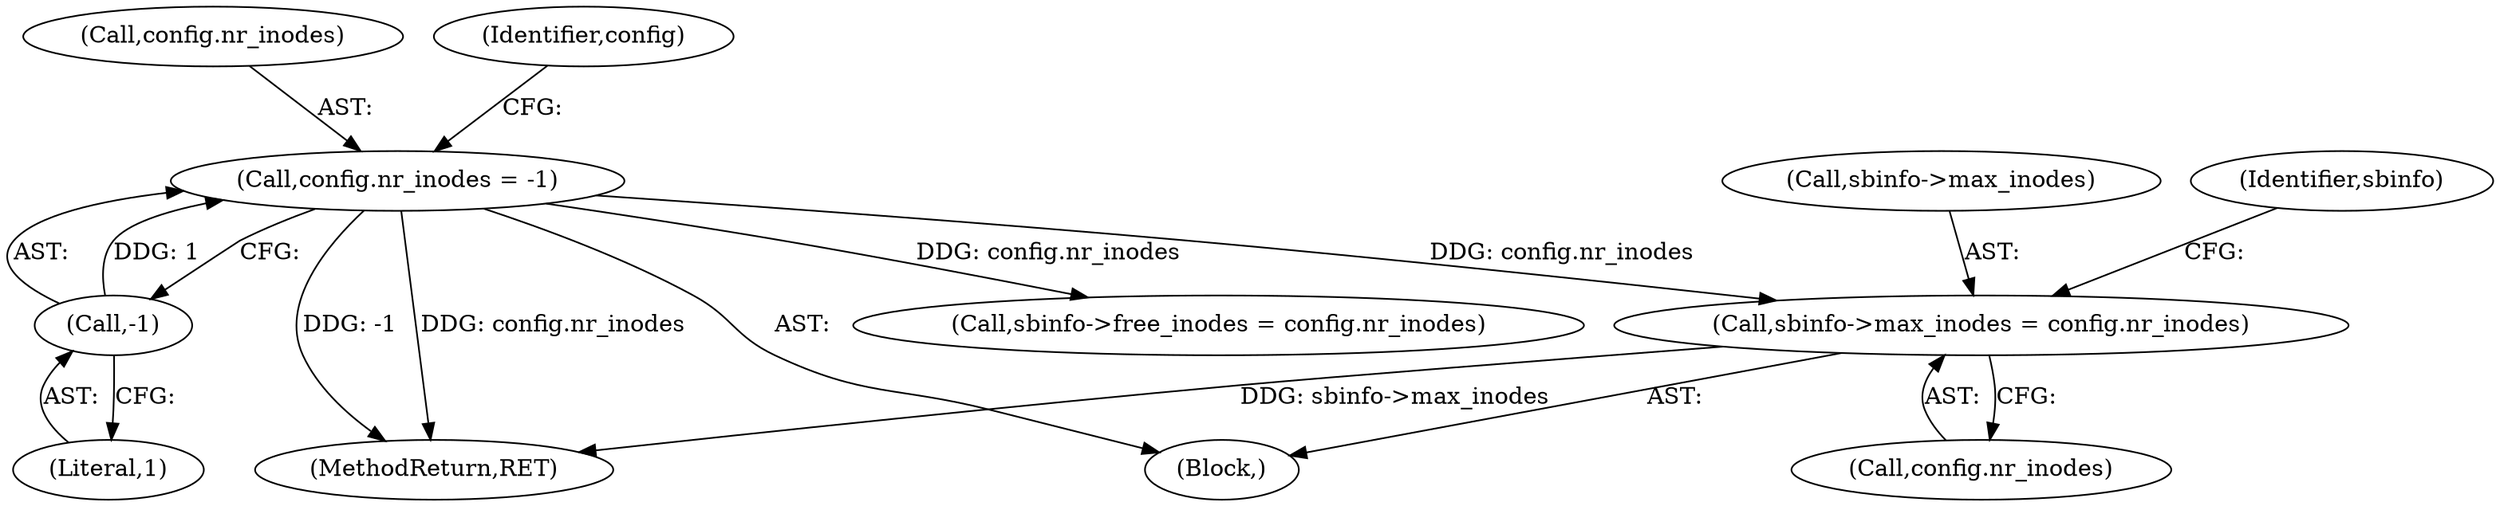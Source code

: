 digraph "0_linux_90481622d75715bfcb68501280a917dbfe516029_1@pointer" {
"1000187" [label="(Call,sbinfo->max_inodes = config.nr_inodes)"];
"1000121" [label="(Call,config.nr_inodes = -1)"];
"1000125" [label="(Call,-1)"];
"1000122" [label="(Call,config.nr_inodes)"];
"1000121" [label="(Call,config.nr_inodes = -1)"];
"1000106" [label="(Block,)"];
"1000194" [label="(Call,sbinfo->free_inodes = config.nr_inodes)"];
"1000125" [label="(Call,-1)"];
"1000307" [label="(MethodReturn,RET)"];
"1000191" [label="(Call,config.nr_inodes)"];
"1000129" [label="(Identifier,config)"];
"1000126" [label="(Literal,1)"];
"1000188" [label="(Call,sbinfo->max_inodes)"];
"1000187" [label="(Call,sbinfo->max_inodes = config.nr_inodes)"];
"1000196" [label="(Identifier,sbinfo)"];
"1000187" -> "1000106"  [label="AST: "];
"1000187" -> "1000191"  [label="CFG: "];
"1000188" -> "1000187"  [label="AST: "];
"1000191" -> "1000187"  [label="AST: "];
"1000196" -> "1000187"  [label="CFG: "];
"1000187" -> "1000307"  [label="DDG: sbinfo->max_inodes"];
"1000121" -> "1000187"  [label="DDG: config.nr_inodes"];
"1000121" -> "1000106"  [label="AST: "];
"1000121" -> "1000125"  [label="CFG: "];
"1000122" -> "1000121"  [label="AST: "];
"1000125" -> "1000121"  [label="AST: "];
"1000129" -> "1000121"  [label="CFG: "];
"1000121" -> "1000307"  [label="DDG: -1"];
"1000121" -> "1000307"  [label="DDG: config.nr_inodes"];
"1000125" -> "1000121"  [label="DDG: 1"];
"1000121" -> "1000194"  [label="DDG: config.nr_inodes"];
"1000125" -> "1000126"  [label="CFG: "];
"1000126" -> "1000125"  [label="AST: "];
}
